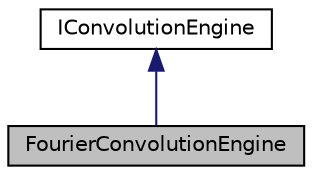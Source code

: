digraph "FourierConvolutionEngine"
{
  edge [fontname="Helvetica",fontsize="10",labelfontname="Helvetica",labelfontsize="10"];
  node [fontname="Helvetica",fontsize="10",shape=record];
  Node1 [label="FourierConvolutionEngine",height=0.2,width=0.4,color="black", fillcolor="grey75", style="filled", fontcolor="black"];
  Node2 -> Node1 [dir="back",color="midnightblue",fontsize="10",style="solid"];
  Node2 [label="IConvolutionEngine",height=0.2,width=0.4,color="black", fillcolor="white", style="filled",URL="$classIConvolutionEngine.html"];
}
